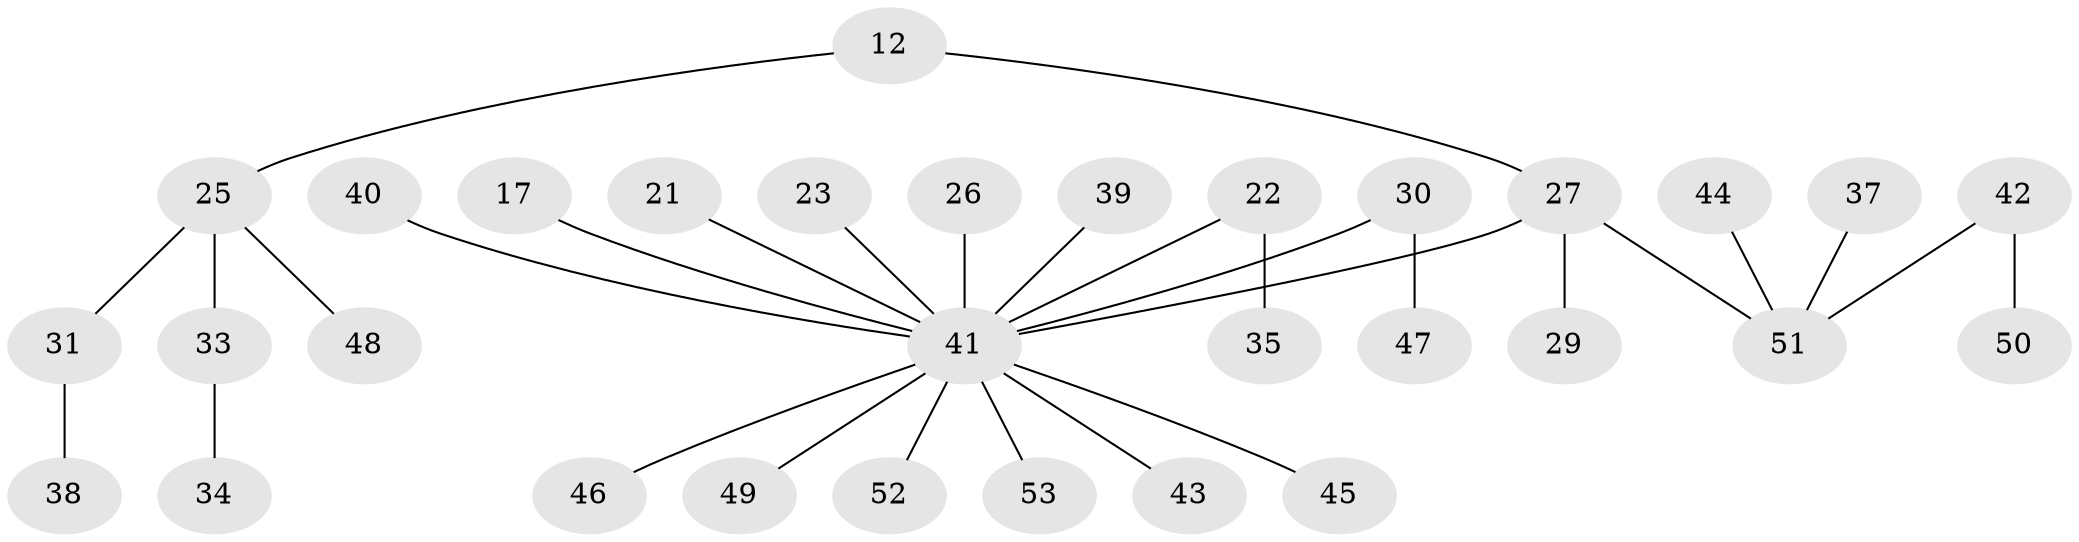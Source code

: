 // original degree distribution, {3: 0.09433962264150944, 5: 0.07547169811320754, 2: 0.24528301886792453, 1: 0.5094339622641509, 4: 0.07547169811320754}
// Generated by graph-tools (version 1.1) at 2025/56/03/04/25 21:56:32]
// undirected, 31 vertices, 30 edges
graph export_dot {
graph [start="1"]
  node [color=gray90,style=filled];
  12;
  17;
  21;
  22;
  23;
  25;
  26;
  27 [super="+1+6+7"];
  29;
  30;
  31;
  33;
  34;
  35;
  37;
  38;
  39;
  40;
  41 [super="+20+28+32+3+13+5+15+10+11+16"];
  42;
  43;
  44;
  45;
  46;
  47;
  48;
  49;
  50;
  51 [super="+36"];
  52;
  53;
  12 -- 25;
  12 -- 27;
  17 -- 41;
  21 -- 41;
  22 -- 35;
  22 -- 41;
  23 -- 41;
  25 -- 31;
  25 -- 33;
  25 -- 48;
  26 -- 41;
  27 -- 41;
  27 -- 51;
  27 -- 29;
  30 -- 47;
  30 -- 41;
  31 -- 38;
  33 -- 34;
  37 -- 51;
  39 -- 41;
  40 -- 41;
  41 -- 49;
  41 -- 46;
  41 -- 45;
  41 -- 53;
  41 -- 43;
  41 -- 52;
  42 -- 50;
  42 -- 51;
  44 -- 51;
}
